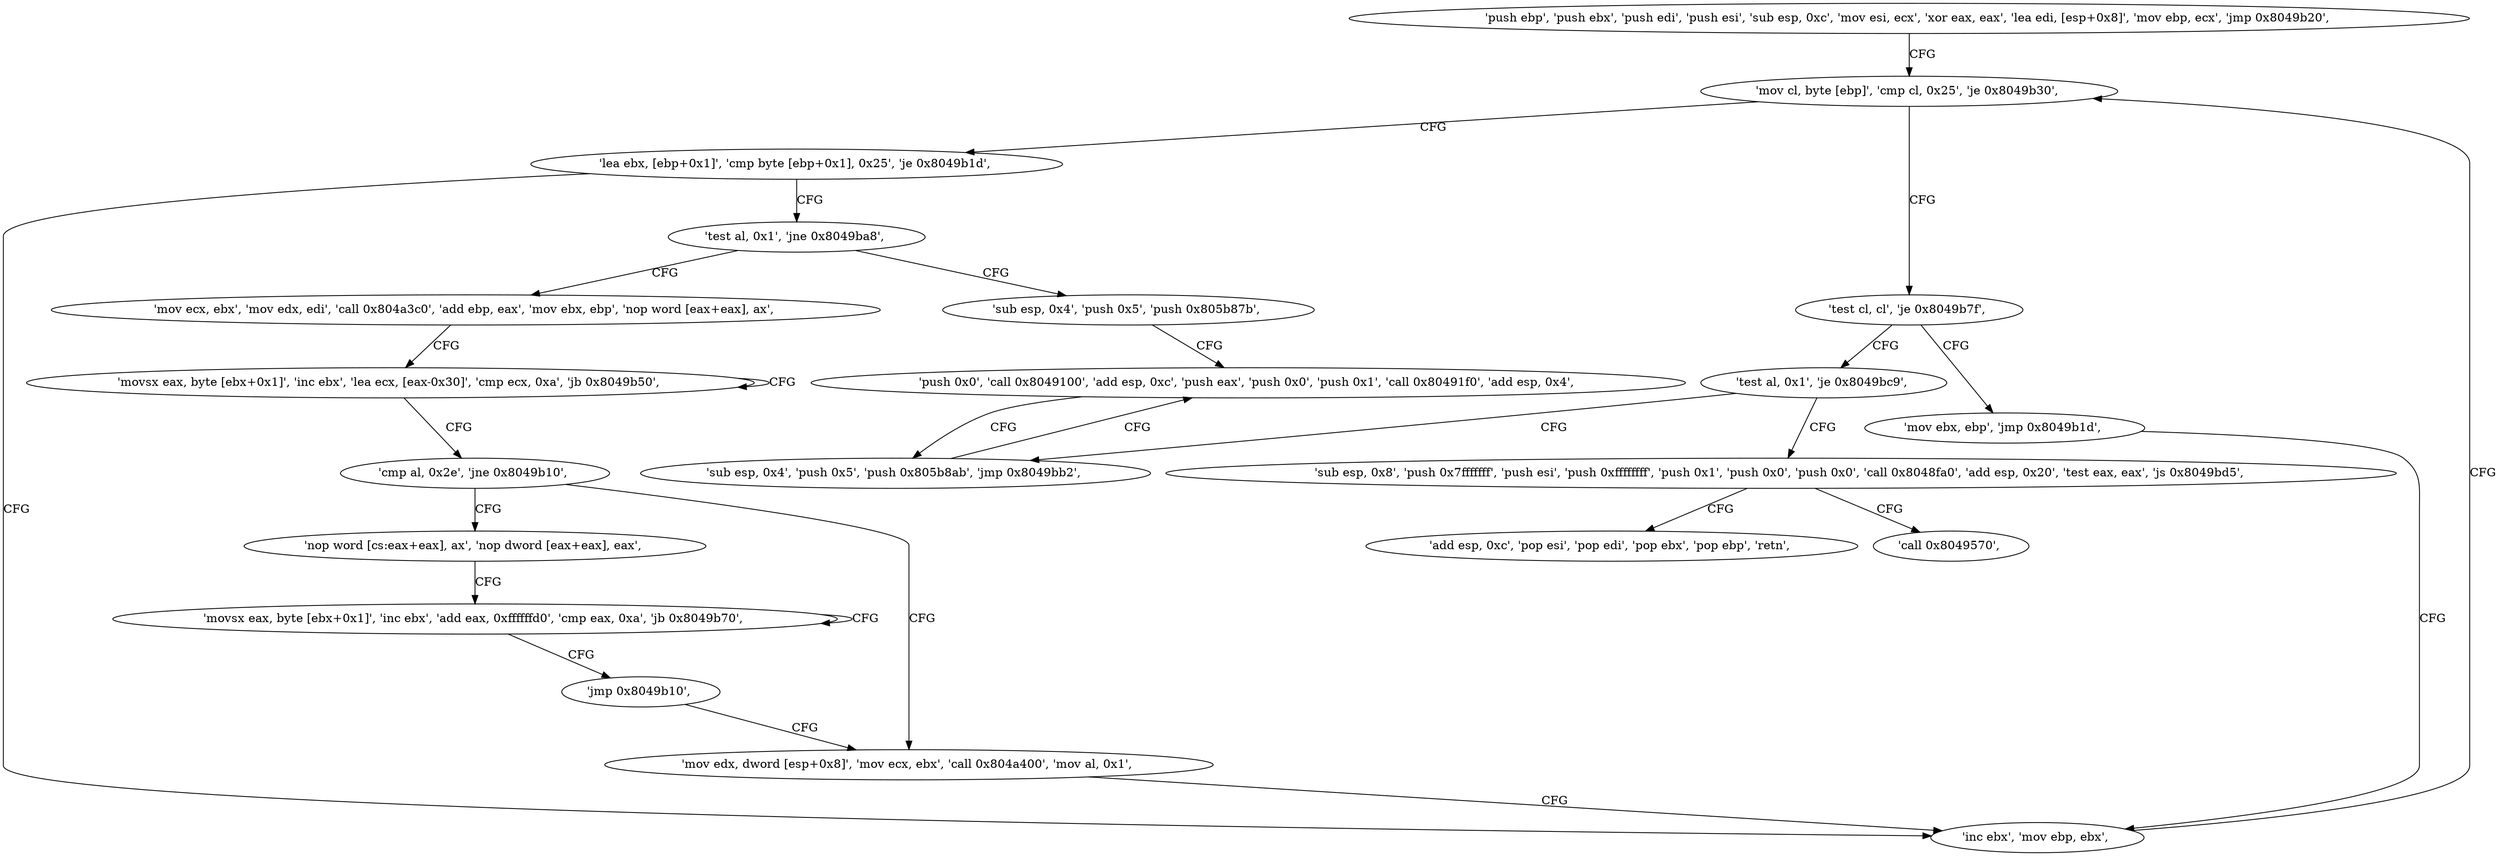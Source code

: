 digraph "func" {
"134519536" [label = "'push ebp', 'push ebx', 'push edi', 'push esi', 'sub esp, 0xc', 'mov esi, ecx', 'xor eax, eax', 'lea edi, [esp+0x8]', 'mov ebp, ecx', 'jmp 0x8049b20', " ]
"134519584" [label = "'mov cl, byte [ebp]', 'cmp cl, 0x25', 'je 0x8049b30', " ]
"134519600" [label = "'lea ebx, [ebp+0x1]', 'cmp byte [ebp+0x1], 0x25', 'je 0x8049b1d', " ]
"134519592" [label = "'test cl, cl', 'je 0x8049b7f', " ]
"134519581" [label = "'inc ebx', 'mov ebp, ebx', " ]
"134519609" [label = "'test al, 0x1', 'jne 0x8049ba8', " ]
"134519679" [label = "'test al, 0x1', 'je 0x8049bc9', " ]
"134519596" [label = "'mov ebx, ebp', 'jmp 0x8049b1d', " ]
"134519720" [label = "'sub esp, 0x4', 'push 0x5', 'push 0x805b87b', " ]
"134519613" [label = "'mov ecx, ebx', 'mov edx, edi', 'call 0x804a3c0', 'add ebp, eax', 'mov ebx, ebp', 'nop word [eax+eax], ax', " ]
"134519753" [label = "'sub esp, 0x4', 'push 0x5', 'push 0x805b8ab', 'jmp 0x8049bb2', " ]
"134519683" [label = "'sub esp, 0x8', 'push 0x7fffffff', 'push esi', 'push 0xffffffff', 'push 0x1', 'push 0x0', 'push 0x0', 'call 0x8048fa0', 'add esp, 0x20', 'test eax, eax', 'js 0x8049bd5', " ]
"134519730" [label = "'push 0x0', 'call 0x8049100', 'add esp, 0xc', 'push eax', 'push 0x0', 'push 0x1', 'call 0x80491f0', 'add esp, 0x4', " ]
"134519632" [label = "'movsx eax, byte [ebx+0x1]', 'inc ebx', 'lea ecx, [eax-0x30]', 'cmp ecx, 0xa', 'jb 0x8049b50', " ]
"134519765" [label = "'call 0x8049570', " ]
"134519712" [label = "'add esp, 0xc', 'pop esi', 'pop edi', 'pop ebx', 'pop ebp', 'retn', " ]
"134519645" [label = "'cmp al, 0x2e', 'jne 0x8049b10', " ]
"134519568" [label = "'mov edx, dword [esp+0x8]', 'mov ecx, ebx', 'call 0x804a400', 'mov al, 0x1', " ]
"134519649" [label = "'nop word [cs:eax+eax], ax', 'nop dword [eax+eax], eax', " ]
"134519664" [label = "'movsx eax, byte [ebx+0x1]', 'inc ebx', 'add eax, 0xffffffd0', 'cmp eax, 0xa', 'jb 0x8049b70', " ]
"134519677" [label = "'jmp 0x8049b10', " ]
"134519536" -> "134519584" [ label = "CFG" ]
"134519584" -> "134519600" [ label = "CFG" ]
"134519584" -> "134519592" [ label = "CFG" ]
"134519600" -> "134519581" [ label = "CFG" ]
"134519600" -> "134519609" [ label = "CFG" ]
"134519592" -> "134519679" [ label = "CFG" ]
"134519592" -> "134519596" [ label = "CFG" ]
"134519581" -> "134519584" [ label = "CFG" ]
"134519609" -> "134519720" [ label = "CFG" ]
"134519609" -> "134519613" [ label = "CFG" ]
"134519679" -> "134519753" [ label = "CFG" ]
"134519679" -> "134519683" [ label = "CFG" ]
"134519596" -> "134519581" [ label = "CFG" ]
"134519720" -> "134519730" [ label = "CFG" ]
"134519613" -> "134519632" [ label = "CFG" ]
"134519753" -> "134519730" [ label = "CFG" ]
"134519683" -> "134519765" [ label = "CFG" ]
"134519683" -> "134519712" [ label = "CFG" ]
"134519730" -> "134519753" [ label = "CFG" ]
"134519632" -> "134519632" [ label = "CFG" ]
"134519632" -> "134519645" [ label = "CFG" ]
"134519645" -> "134519568" [ label = "CFG" ]
"134519645" -> "134519649" [ label = "CFG" ]
"134519568" -> "134519581" [ label = "CFG" ]
"134519649" -> "134519664" [ label = "CFG" ]
"134519664" -> "134519664" [ label = "CFG" ]
"134519664" -> "134519677" [ label = "CFG" ]
"134519677" -> "134519568" [ label = "CFG" ]
}
